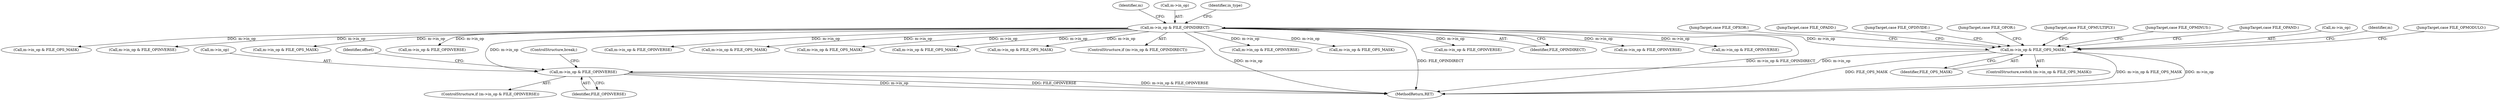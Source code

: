 digraph "0_file_4a284c89d6ef11aca34da65da7d673050a5ea320_4@pointer" {
"1001213" [label="(Call,m->in_op & FILE_OPS_MASK)"];
"1000224" [label="(Call,m->in_op & FILE_OPINDIRECT)"];
"1001298" [label="(Call,m->in_op & FILE_OPINVERSE)"];
"1001217" [label="(Identifier,FILE_OPS_MASK)"];
"1000228" [label="(Identifier,FILE_OPINDIRECT)"];
"1001302" [label="(Identifier,FILE_OPINVERSE)"];
"1000624" [label="(Call,m->in_op & FILE_OPINVERSE)"];
"1001304" [label="(Identifier,offset)"];
"1001214" [label="(Call,m->in_op)"];
"1001192" [label="(Call,m->in_op & FILE_OPINVERSE)"];
"1001125" [label="(Call,m->in_op & FILE_OPS_MASK)"];
"1001300" [label="(Identifier,m)"];
"1001213" [label="(Call,m->in_op & FILE_OPS_MASK)"];
"1000224" [label="(Call,m->in_op & FILE_OPINDIRECT)"];
"1001073" [label="(Call,m->in_op & FILE_OPINVERSE)"];
"1000748" [label="(Call,m->in_op & FILE_OPS_MASK)"];
"1000233" [label="(Identifier,m)"];
"1001777" [label="(MethodReturn,RET)"];
"1000225" [label="(Call,m->in_op)"];
"1000521" [label="(Call,m->in_op & FILE_OPINVERSE)"];
"1000727" [label="(Call,m->in_op & FILE_OPINVERSE)"];
"1001282" [label="(JumpTarget,case FILE_OPMODULO:)"];
"1001306" [label="(ControlStructure,break;)"];
"1000886" [label="(Call,m->in_op & FILE_OPS_MASK)"];
"1001237" [label="(JumpTarget,case FILE_OPXOR:)"];
"1001298" [label="(Call,m->in_op & FILE_OPINVERSE)"];
"1001299" [label="(Call,m->in_op)"];
"1001212" [label="(ControlStructure,switch (m->in_op & FILE_OPS_MASK))"];
"1000557" [label="(Call,m->in_op & FILE_OPS_MASK)"];
"1001246" [label="(JumpTarget,case FILE_OPADD:)"];
"1001273" [label="(JumpTarget,case FILE_OPDIVIDE:)"];
"1000436" [label="(Call,m->in_op & FILE_OPS_MASK)"];
"1001228" [label="(JumpTarget,case FILE_OPOR:)"];
"1001264" [label="(JumpTarget,case FILE_OPMULTIPLY:)"];
"1001006" [label="(Call,m->in_op & FILE_OPS_MASK)"];
"1001297" [label="(ControlStructure,if (m->in_op & FILE_OPINVERSE))"];
"1000223" [label="(ControlStructure,if (m->in_op & FILE_OPINDIRECT))"];
"1000833" [label="(Call,m->in_op & FILE_OPINVERSE)"];
"1000417" [label="(Identifier,in_type)"];
"1001255" [label="(JumpTarget,case FILE_OPMINUS:)"];
"1000660" [label="(Call,m->in_op & FILE_OPS_MASK)"];
"1000953" [label="(Call,m->in_op & FILE_OPINVERSE)"];
"1001219" [label="(JumpTarget,case FILE_OPAND:)"];
"1001213" -> "1001212"  [label="AST: "];
"1001213" -> "1001217"  [label="CFG: "];
"1001214" -> "1001213"  [label="AST: "];
"1001217" -> "1001213"  [label="AST: "];
"1001219" -> "1001213"  [label="CFG: "];
"1001228" -> "1001213"  [label="CFG: "];
"1001237" -> "1001213"  [label="CFG: "];
"1001246" -> "1001213"  [label="CFG: "];
"1001255" -> "1001213"  [label="CFG: "];
"1001264" -> "1001213"  [label="CFG: "];
"1001273" -> "1001213"  [label="CFG: "];
"1001282" -> "1001213"  [label="CFG: "];
"1001300" -> "1001213"  [label="CFG: "];
"1001213" -> "1001777"  [label="DDG: m->in_op & FILE_OPS_MASK"];
"1001213" -> "1001777"  [label="DDG: m->in_op"];
"1001213" -> "1001777"  [label="DDG: FILE_OPS_MASK"];
"1000224" -> "1001213"  [label="DDG: m->in_op"];
"1001213" -> "1001298"  [label="DDG: m->in_op"];
"1000224" -> "1000223"  [label="AST: "];
"1000224" -> "1000228"  [label="CFG: "];
"1000225" -> "1000224"  [label="AST: "];
"1000228" -> "1000224"  [label="AST: "];
"1000233" -> "1000224"  [label="CFG: "];
"1000417" -> "1000224"  [label="CFG: "];
"1000224" -> "1001777"  [label="DDG: m->in_op"];
"1000224" -> "1001777"  [label="DDG: FILE_OPINDIRECT"];
"1000224" -> "1001777"  [label="DDG: m->in_op & FILE_OPINDIRECT"];
"1000224" -> "1000436"  [label="DDG: m->in_op"];
"1000224" -> "1000521"  [label="DDG: m->in_op"];
"1000224" -> "1000557"  [label="DDG: m->in_op"];
"1000224" -> "1000624"  [label="DDG: m->in_op"];
"1000224" -> "1000660"  [label="DDG: m->in_op"];
"1000224" -> "1000727"  [label="DDG: m->in_op"];
"1000224" -> "1000748"  [label="DDG: m->in_op"];
"1000224" -> "1000833"  [label="DDG: m->in_op"];
"1000224" -> "1000886"  [label="DDG: m->in_op"];
"1000224" -> "1000953"  [label="DDG: m->in_op"];
"1000224" -> "1001006"  [label="DDG: m->in_op"];
"1000224" -> "1001073"  [label="DDG: m->in_op"];
"1000224" -> "1001125"  [label="DDG: m->in_op"];
"1000224" -> "1001192"  [label="DDG: m->in_op"];
"1000224" -> "1001298"  [label="DDG: m->in_op"];
"1001298" -> "1001297"  [label="AST: "];
"1001298" -> "1001302"  [label="CFG: "];
"1001299" -> "1001298"  [label="AST: "];
"1001302" -> "1001298"  [label="AST: "];
"1001304" -> "1001298"  [label="CFG: "];
"1001306" -> "1001298"  [label="CFG: "];
"1001298" -> "1001777"  [label="DDG: m->in_op"];
"1001298" -> "1001777"  [label="DDG: FILE_OPINVERSE"];
"1001298" -> "1001777"  [label="DDG: m->in_op & FILE_OPINVERSE"];
}
